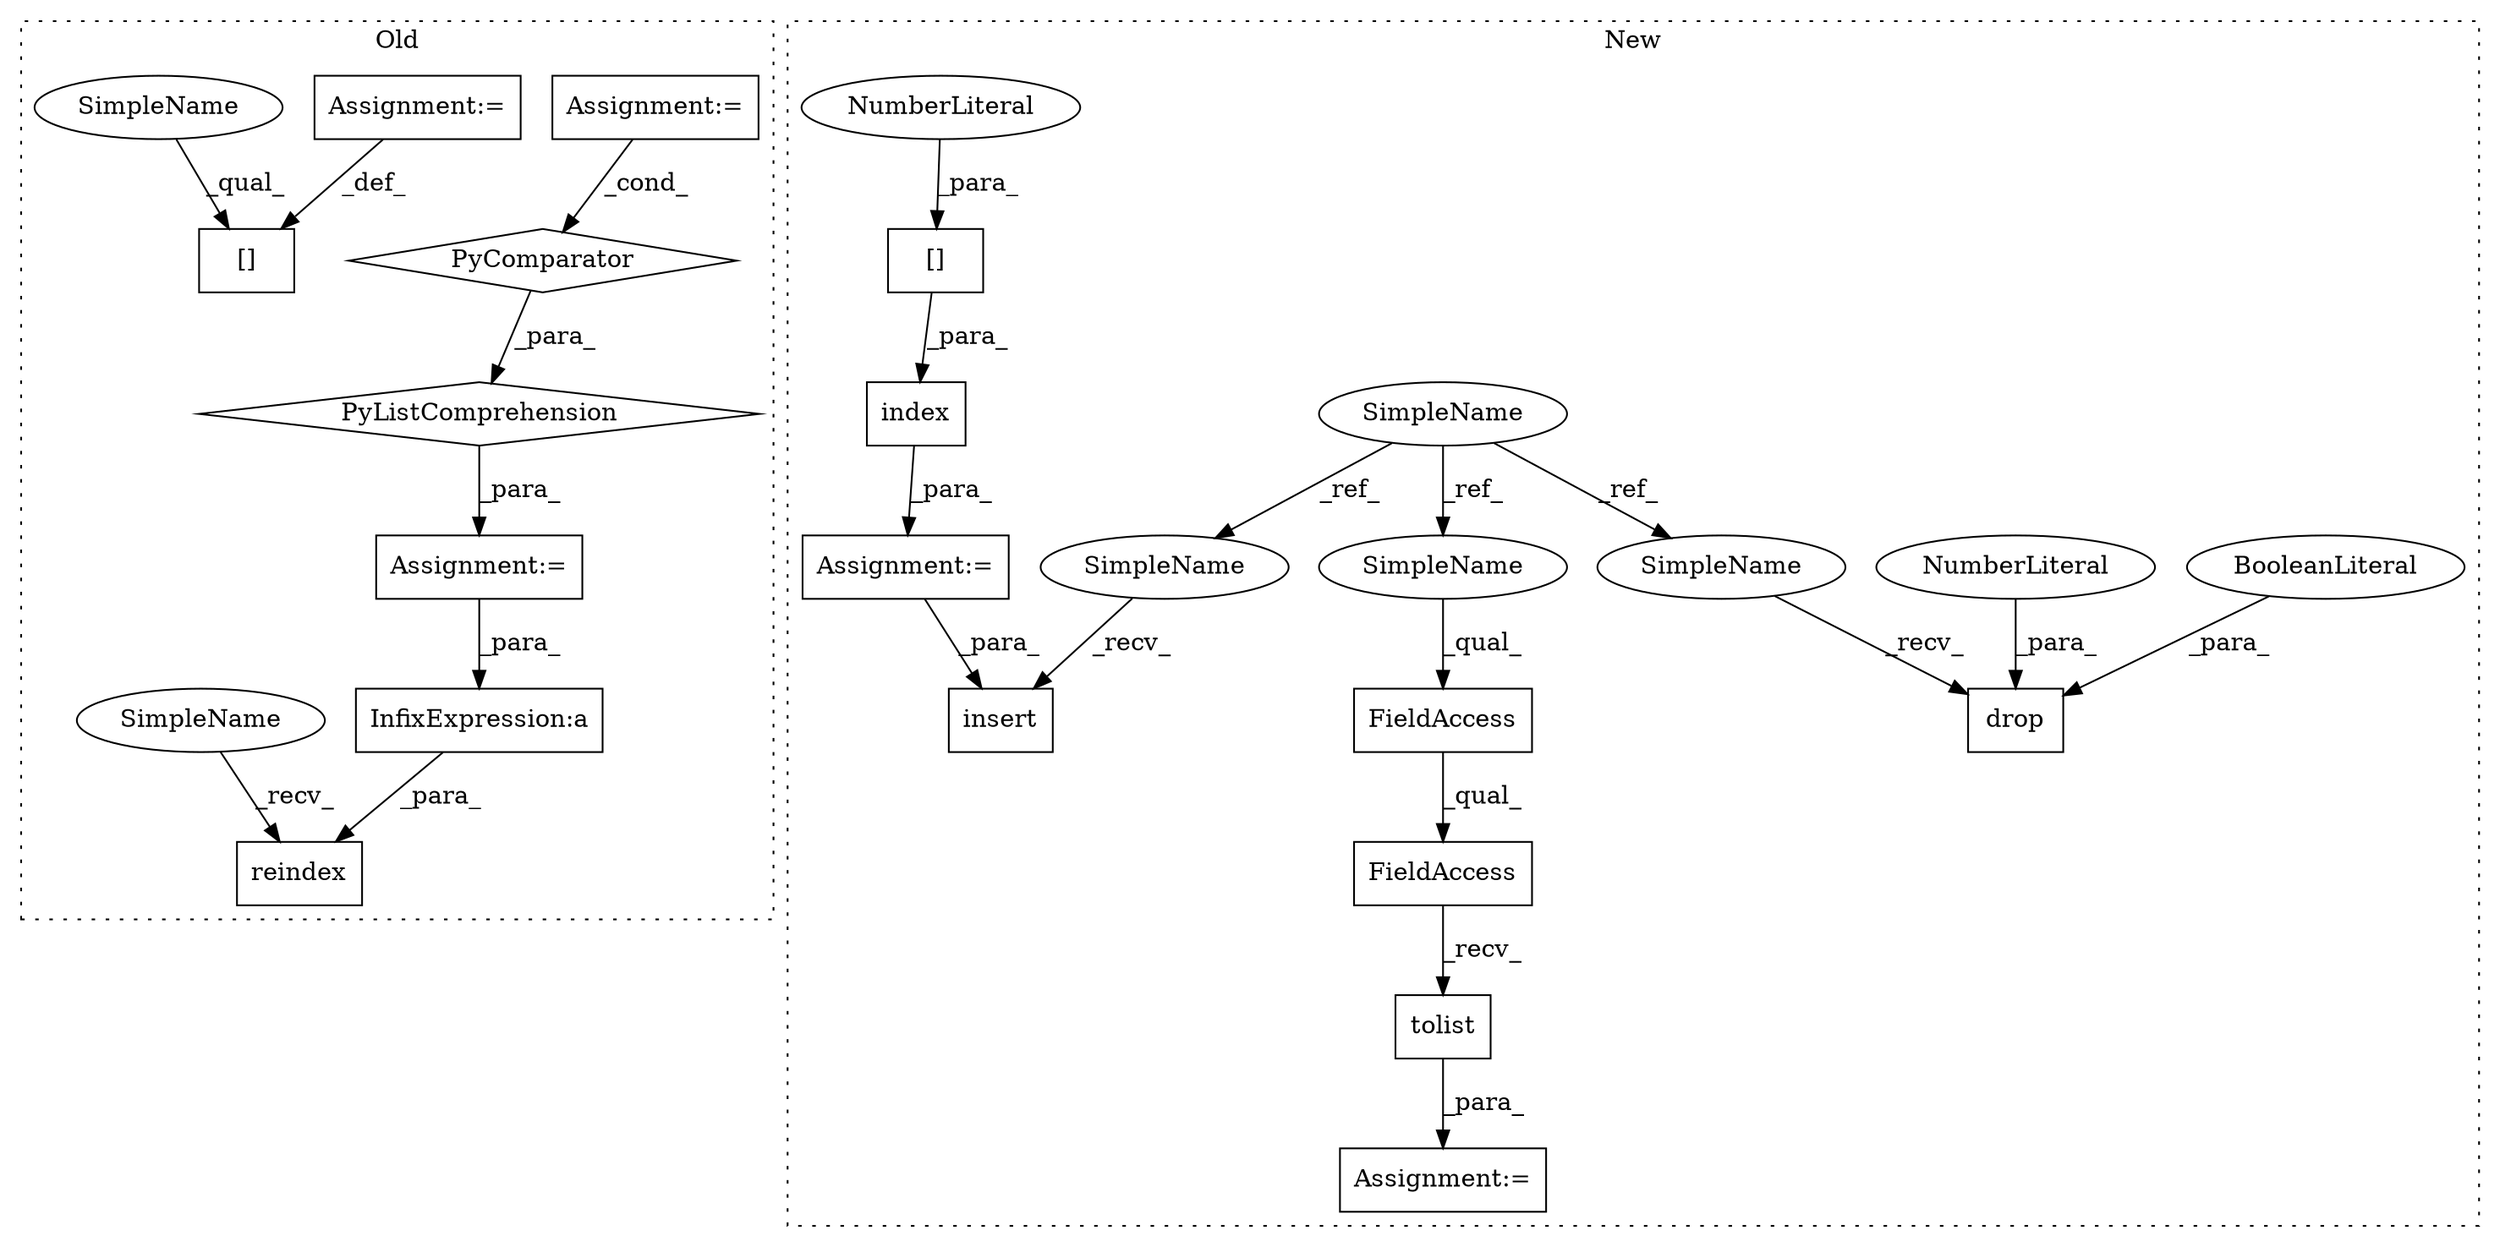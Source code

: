 digraph G {
subgraph cluster0 {
1 [label="reindex" a="32" s="8872,8897" l="8,1" shape="box"];
3 [label="Assignment:=" a="7" s="8722" l="14" shape="box"];
5 [label="InfixExpression:a" a="27" s="8889" l="3" shape="box"];
8 [label="[]" a="2" s="8656,8661" l="2,1" shape="box"];
13 [label="PyListComprehension" a="109" s="8736" l="126" shape="diamond"];
14 [label="PyComparator" a="113" s="8804" l="50" shape="diamond"];
18 [label="Assignment:=" a="7" s="8662" l="1" shape="box"];
21 [label="Assignment:=" a="7" s="8804" l="50" shape="box"];
25 [label="SimpleName" a="42" s="8870" l="1" shape="ellipse"];
26 [label="SimpleName" a="42" s="8656" l="1" shape="ellipse"];
label = "Old";
style="dotted";
}
subgraph cluster1 {
2 [label="drop" a="32" s="8804,8824" l="5,1" shape="box"];
4 [label="BooleanLiteral" a="9" s="8820" l="4" shape="ellipse"];
6 [label="NumberLiteral" a="34" s="8818" l="1" shape="ellipse"];
7 [label="SimpleName" a="42" s="7880" l="1" shape="ellipse"];
9 [label="insert" a="32" s="8729,8793" l="7,1" shape="box"];
10 [label="index" a="32" s="8279,8296" l="6,1" shape="box"];
11 [label="[]" a="2" s="8285,8295" l="9,1" shape="box"];
12 [label="NumberLiteral" a="34" s="8294" l="1" shape="ellipse"];
15 [label="FieldAccess" a="22" s="8842" l="9" shape="box"];
16 [label="FieldAccess" a="22" s="8842" l="16" shape="box"];
17 [label="tolist" a="32" s="8859" l="8" shape="box"];
19 [label="Assignment:=" a="7" s="8841" l="1" shape="box"];
20 [label="Assignment:=" a="7" s="8269" l="1" shape="box"];
22 [label="SimpleName" a="42" s="8727" l="1" shape="ellipse"];
23 [label="SimpleName" a="42" s="8842" l="1" shape="ellipse"];
24 [label="SimpleName" a="42" s="8802" l="1" shape="ellipse"];
label = "New";
style="dotted";
}
3 -> 5 [label="_para_"];
4 -> 2 [label="_para_"];
5 -> 1 [label="_para_"];
6 -> 2 [label="_para_"];
7 -> 22 [label="_ref_"];
7 -> 23 [label="_ref_"];
7 -> 24 [label="_ref_"];
10 -> 20 [label="_para_"];
11 -> 10 [label="_para_"];
12 -> 11 [label="_para_"];
13 -> 3 [label="_para_"];
14 -> 13 [label="_para_"];
15 -> 16 [label="_qual_"];
16 -> 17 [label="_recv_"];
17 -> 19 [label="_para_"];
18 -> 8 [label="_def_"];
20 -> 9 [label="_para_"];
21 -> 14 [label="_cond_"];
22 -> 9 [label="_recv_"];
23 -> 15 [label="_qual_"];
24 -> 2 [label="_recv_"];
25 -> 1 [label="_recv_"];
26 -> 8 [label="_qual_"];
}